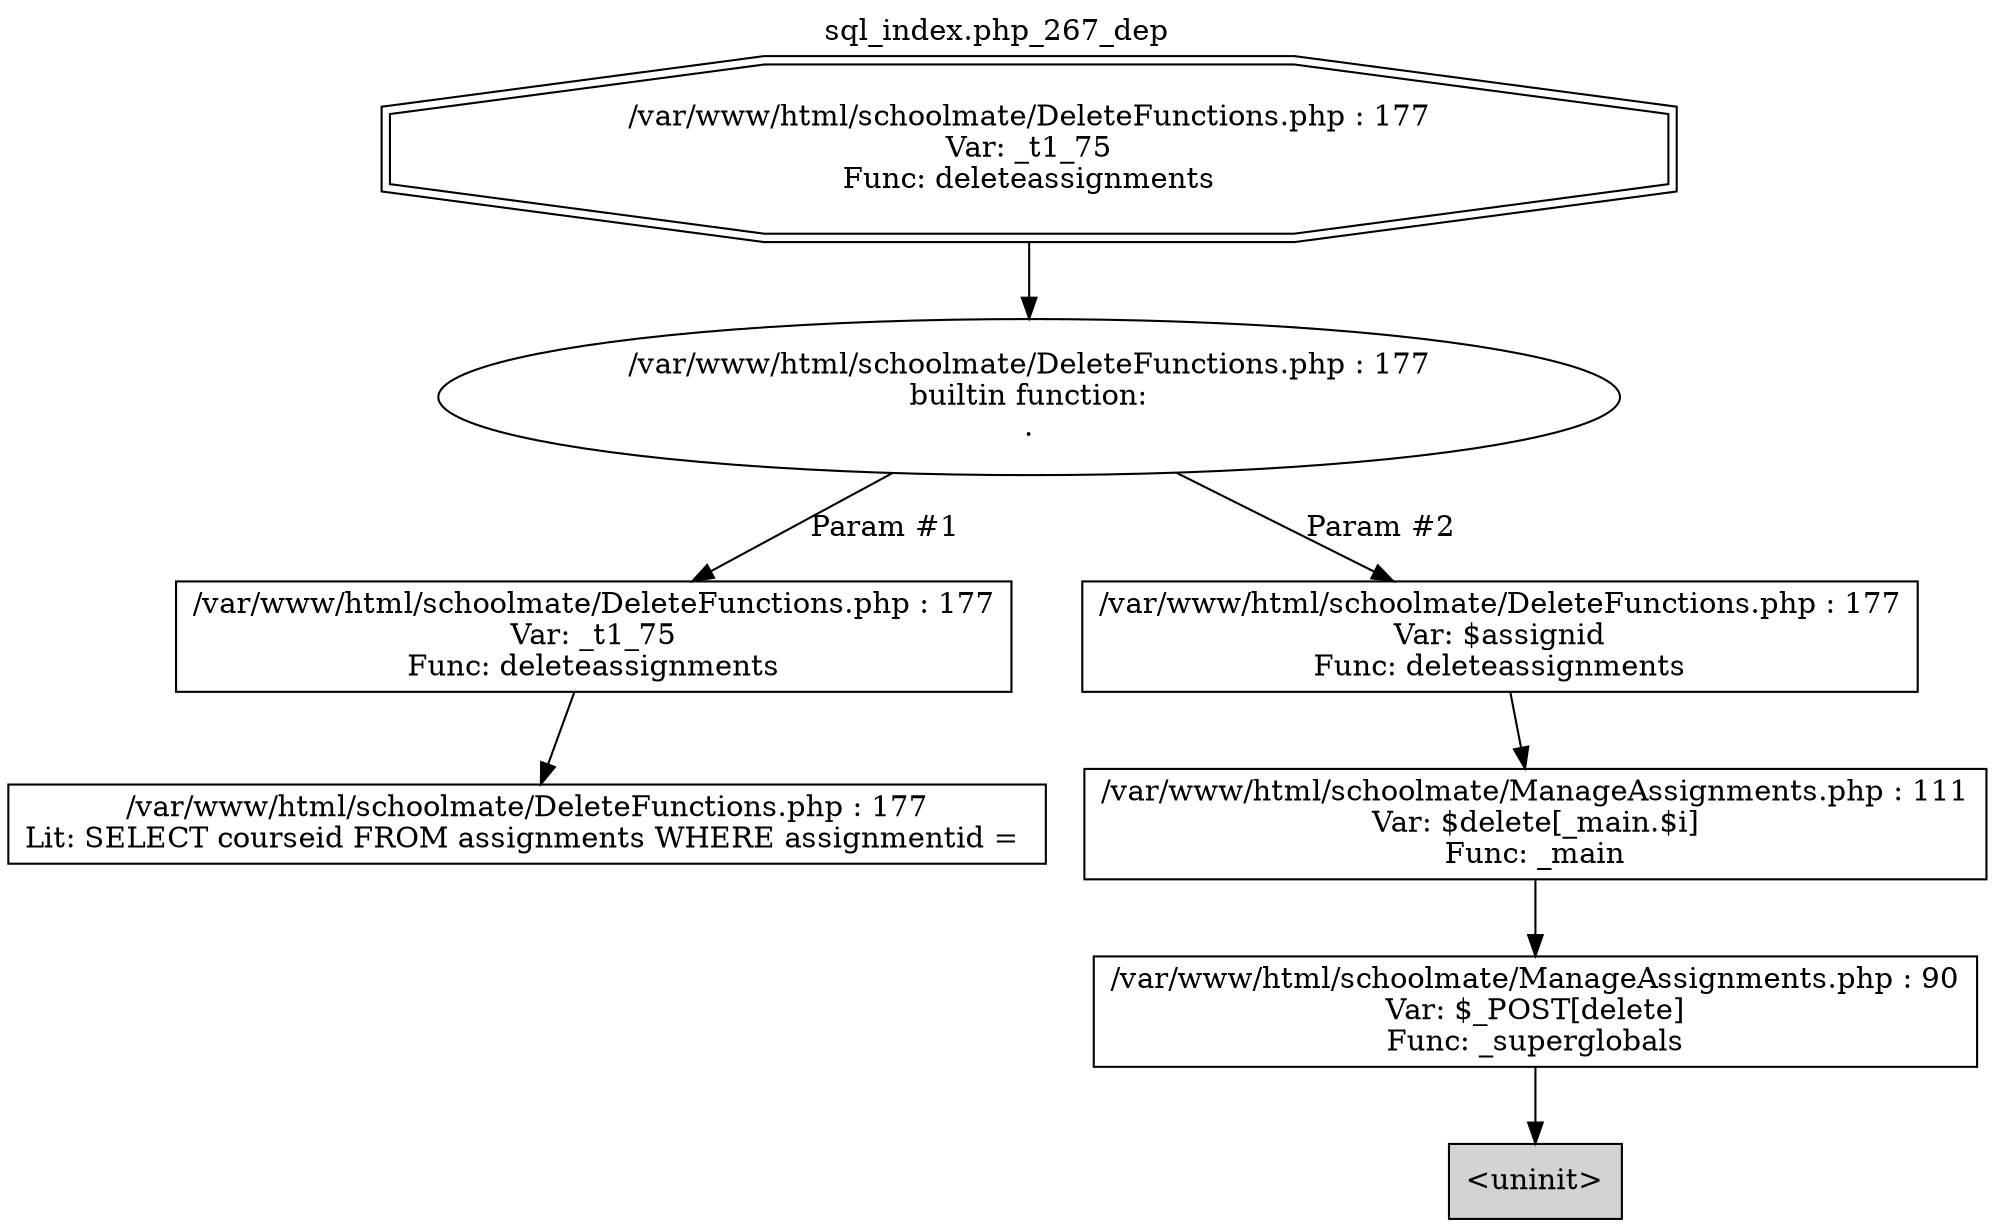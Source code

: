 digraph cfg {
  label="sql_index.php_267_dep";
  labelloc=t;
  n1 [shape=doubleoctagon, label="/var/www/html/schoolmate/DeleteFunctions.php : 177\nVar: _t1_75\nFunc: deleteassignments\n"];
  n2 [shape=ellipse, label="/var/www/html/schoolmate/DeleteFunctions.php : 177\nbuiltin function:\n.\n"];
  n3 [shape=box, label="/var/www/html/schoolmate/DeleteFunctions.php : 177\nVar: _t1_75\nFunc: deleteassignments\n"];
  n4 [shape=box, label="/var/www/html/schoolmate/DeleteFunctions.php : 177\nLit: SELECT courseid FROM assignments WHERE assignmentid = \n"];
  n5 [shape=box, label="/var/www/html/schoolmate/DeleteFunctions.php : 177\nVar: $assignid\nFunc: deleteassignments\n"];
  n6 [shape=box, label="/var/www/html/schoolmate/ManageAssignments.php : 111\nVar: $delete[_main.$i]\nFunc: _main\n"];
  n7 [shape=box, label="/var/www/html/schoolmate/ManageAssignments.php : 90\nVar: $_POST[delete]\nFunc: _superglobals\n"];
  n8 [shape=box, label="<uninit>",style=filled];
  n1 -> n2;
  n3 -> n4;
  n2 -> n3[label="Param #1"];
  n2 -> n5[label="Param #2"];
  n7 -> n8;
  n6 -> n7;
  n5 -> n6;
}
